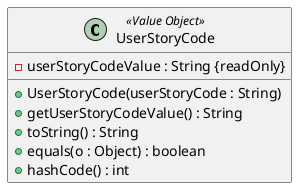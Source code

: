 @startuml
'Attribute syntax: <visibility> <name> : <type> <multiplicity> = <default>
'Method syntax: <visibility> <name (parameter-list)> : <return-type> - For simplicity the type of the parameter-list is not specified

class UserStoryCode<<Value Object>> {
    - userStoryCodeValue : String {readOnly}

    + UserStoryCode(userStoryCode : String)
    + getUserStoryCodeValue() : String
    + toString() : String
    + equals(o : Object) : boolean
    + hashCode() : int
}

@enduml